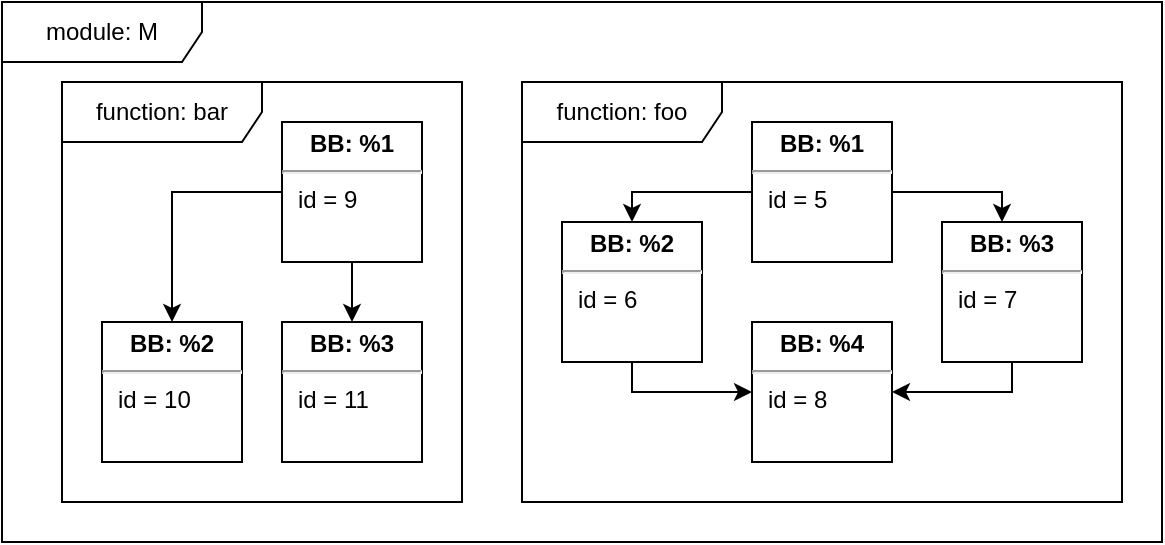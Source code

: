 <mxfile version="17.5.0" type="github">
  <diagram id="u4d6mBt41ZNehzcnfW1P" name="Page-1">
    <mxGraphModel dx="1422" dy="762" grid="1" gridSize="10" guides="1" tooltips="1" connect="1" arrows="1" fold="1" page="1" pageScale="1" pageWidth="827" pageHeight="1169" math="0" shadow="0">
      <root>
        <mxCell id="0" />
        <mxCell id="1" parent="0" />
        <mxCell id="M8xZ13EeR0CNpsB9GsFM-66" value="module: M" style="shape=umlFrame;whiteSpace=wrap;html=1;width=100;height=30;" vertex="1" parent="1">
          <mxGeometry x="220" y="90" width="580" height="270" as="geometry" />
        </mxCell>
        <mxCell id="M8xZ13EeR0CNpsB9GsFM-1" value="function: foo" style="shape=umlFrame;whiteSpace=wrap;html=1;width=100;height=30;" vertex="1" parent="1">
          <mxGeometry x="480" y="130" width="300" height="210" as="geometry" />
        </mxCell>
        <mxCell id="M8xZ13EeR0CNpsB9GsFM-2" value="function: bar" style="shape=umlFrame;whiteSpace=wrap;html=1;width=100;height=30;" vertex="1" parent="1">
          <mxGeometry x="250" y="130" width="200" height="210" as="geometry" />
        </mxCell>
        <mxCell id="M8xZ13EeR0CNpsB9GsFM-9" style="edgeStyle=orthogonalEdgeStyle;rounded=0;orthogonalLoop=1;jettySize=auto;html=1;" edge="1" parent="1" source="M8xZ13EeR0CNpsB9GsFM-5" target="M8xZ13EeR0CNpsB9GsFM-7">
          <mxGeometry relative="1" as="geometry">
            <Array as="points">
              <mxPoint x="720" y="185" />
            </Array>
          </mxGeometry>
        </mxCell>
        <mxCell id="M8xZ13EeR0CNpsB9GsFM-10" style="edgeStyle=orthogonalEdgeStyle;rounded=0;orthogonalLoop=1;jettySize=auto;html=1;" edge="1" parent="1" source="M8xZ13EeR0CNpsB9GsFM-5" target="M8xZ13EeR0CNpsB9GsFM-6">
          <mxGeometry relative="1" as="geometry">
            <Array as="points">
              <mxPoint x="535" y="185" />
            </Array>
          </mxGeometry>
        </mxCell>
        <mxCell id="M8xZ13EeR0CNpsB9GsFM-5" value="&lt;p style=&quot;margin: 4px 0px 0px ; text-align: center&quot;&gt;&lt;b&gt;BB: %1&lt;/b&gt;&lt;/p&gt;&lt;hr&gt;&lt;p style=&quot;margin: 0px ; margin-left: 8px&quot;&gt;id = 5&lt;/p&gt;" style="verticalAlign=top;align=left;overflow=fill;fontSize=12;fontFamily=Helvetica;html=1;" vertex="1" parent="1">
          <mxGeometry x="595" y="150" width="70" height="70" as="geometry" />
        </mxCell>
        <mxCell id="M8xZ13EeR0CNpsB9GsFM-11" style="edgeStyle=orthogonalEdgeStyle;rounded=0;orthogonalLoop=1;jettySize=auto;html=1;" edge="1" parent="1" source="M8xZ13EeR0CNpsB9GsFM-6" target="M8xZ13EeR0CNpsB9GsFM-8">
          <mxGeometry relative="1" as="geometry">
            <Array as="points">
              <mxPoint x="535" y="285" />
            </Array>
          </mxGeometry>
        </mxCell>
        <mxCell id="M8xZ13EeR0CNpsB9GsFM-6" value="&lt;p style=&quot;margin: 4px 0px 0px ; text-align: center&quot;&gt;&lt;b&gt;BB: %2&lt;/b&gt;&lt;/p&gt;&lt;hr&gt;&lt;p style=&quot;margin: 0px ; margin-left: 8px&quot;&gt;id = 6&lt;/p&gt;" style="verticalAlign=top;align=left;overflow=fill;fontSize=12;fontFamily=Helvetica;html=1;" vertex="1" parent="1">
          <mxGeometry x="500" y="200" width="70" height="70" as="geometry" />
        </mxCell>
        <mxCell id="M8xZ13EeR0CNpsB9GsFM-12" style="edgeStyle=orthogonalEdgeStyle;rounded=0;orthogonalLoop=1;jettySize=auto;html=1;" edge="1" parent="1" source="M8xZ13EeR0CNpsB9GsFM-7" target="M8xZ13EeR0CNpsB9GsFM-8">
          <mxGeometry relative="1" as="geometry">
            <Array as="points">
              <mxPoint x="725" y="285" />
            </Array>
          </mxGeometry>
        </mxCell>
        <mxCell id="M8xZ13EeR0CNpsB9GsFM-7" value="&lt;p style=&quot;margin: 4px 0px 0px ; text-align: center&quot;&gt;&lt;b&gt;BB: %3&lt;/b&gt;&lt;/p&gt;&lt;hr&gt;&lt;p style=&quot;margin: 0px ; margin-left: 8px&quot;&gt;id = 7&lt;/p&gt;" style="verticalAlign=top;align=left;overflow=fill;fontSize=12;fontFamily=Helvetica;html=1;" vertex="1" parent="1">
          <mxGeometry x="690" y="200" width="70" height="70" as="geometry" />
        </mxCell>
        <mxCell id="M8xZ13EeR0CNpsB9GsFM-8" value="&lt;p style=&quot;margin: 4px 0px 0px ; text-align: center&quot;&gt;&lt;b&gt;BB: %4&lt;/b&gt;&lt;/p&gt;&lt;hr&gt;&lt;p style=&quot;margin: 0px ; margin-left: 8px&quot;&gt;id = 8&lt;/p&gt;" style="verticalAlign=top;align=left;overflow=fill;fontSize=12;fontFamily=Helvetica;html=1;" vertex="1" parent="1">
          <mxGeometry x="595" y="250" width="70" height="70" as="geometry" />
        </mxCell>
        <mxCell id="M8xZ13EeR0CNpsB9GsFM-16" style="edgeStyle=orthogonalEdgeStyle;rounded=0;orthogonalLoop=1;jettySize=auto;html=1;" edge="1" parent="1" source="M8xZ13EeR0CNpsB9GsFM-13" target="M8xZ13EeR0CNpsB9GsFM-15">
          <mxGeometry relative="1" as="geometry" />
        </mxCell>
        <mxCell id="M8xZ13EeR0CNpsB9GsFM-17" style="edgeStyle=orthogonalEdgeStyle;rounded=0;orthogonalLoop=1;jettySize=auto;html=1;" edge="1" parent="1" source="M8xZ13EeR0CNpsB9GsFM-13" target="M8xZ13EeR0CNpsB9GsFM-14">
          <mxGeometry relative="1" as="geometry" />
        </mxCell>
        <mxCell id="M8xZ13EeR0CNpsB9GsFM-13" value="&lt;p style=&quot;margin: 4px 0px 0px ; text-align: center&quot;&gt;&lt;b&gt;BB: %1&lt;/b&gt;&lt;/p&gt;&lt;hr&gt;&lt;p style=&quot;margin: 0px ; margin-left: 8px&quot;&gt;id = 9&lt;/p&gt;" style="verticalAlign=top;align=left;overflow=fill;fontSize=12;fontFamily=Helvetica;html=1;" vertex="1" parent="1">
          <mxGeometry x="360" y="150" width="70" height="70" as="geometry" />
        </mxCell>
        <mxCell id="M8xZ13EeR0CNpsB9GsFM-14" value="&lt;p style=&quot;margin: 4px 0px 0px ; text-align: center&quot;&gt;&lt;b&gt;BB: %2&lt;/b&gt;&lt;/p&gt;&lt;hr&gt;&lt;p style=&quot;margin: 0px ; margin-left: 8px&quot;&gt;id = 10&lt;/p&gt;" style="verticalAlign=top;align=left;overflow=fill;fontSize=12;fontFamily=Helvetica;html=1;" vertex="1" parent="1">
          <mxGeometry x="270" y="250" width="70" height="70" as="geometry" />
        </mxCell>
        <mxCell id="M8xZ13EeR0CNpsB9GsFM-15" value="&lt;p style=&quot;margin: 4px 0px 0px ; text-align: center&quot;&gt;&lt;b&gt;BB: %3&lt;/b&gt;&lt;/p&gt;&lt;hr&gt;&lt;p style=&quot;margin: 0px ; margin-left: 8px&quot;&gt;id = 11&lt;/p&gt;" style="verticalAlign=top;align=left;overflow=fill;fontSize=12;fontFamily=Helvetica;html=1;" vertex="1" parent="1">
          <mxGeometry x="360" y="250" width="70" height="70" as="geometry" />
        </mxCell>
      </root>
    </mxGraphModel>
  </diagram>
</mxfile>
